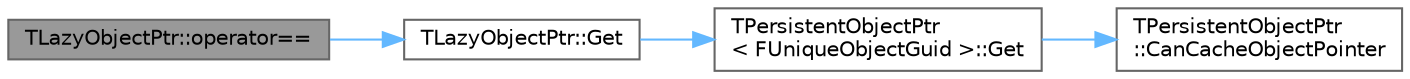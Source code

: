 digraph "TLazyObjectPtr::operator=="
{
 // INTERACTIVE_SVG=YES
 // LATEX_PDF_SIZE
  bgcolor="transparent";
  edge [fontname=Helvetica,fontsize=10,labelfontname=Helvetica,labelfontsize=10];
  node [fontname=Helvetica,fontsize=10,shape=box,height=0.2,width=0.4];
  rankdir="LR";
  Node1 [id="Node000001",label="TLazyObjectPtr::operator==",height=0.2,width=0.4,color="gray40", fillcolor="grey60", style="filled", fontcolor="black",tooltip="Compare for equality with a raw pointer."];
  Node1 -> Node2 [id="edge1_Node000001_Node000002",color="steelblue1",style="solid",tooltip=" "];
  Node2 [id="Node000002",label="TLazyObjectPtr::Get",height=0.2,width=0.4,color="grey40", fillcolor="white", style="filled",URL="$d5/d73/structTLazyObjectPtr.html#abaaa5a8fdd749cfa16abc233c50ece44",tooltip="Dereference the lazy pointer."];
  Node2 -> Node3 [id="edge2_Node000002_Node000003",color="steelblue1",style="solid",tooltip=" "];
  Node3 [id="Node000003",label="TPersistentObjectPtr\l\< FUniqueObjectGuid \>::Get",height=0.2,width=0.4,color="grey40", fillcolor="white", style="filled",URL="$d5/dce/structTPersistentObjectPtr.html#aef3fc647518b35f9553fde5f9de654fb",tooltip=" "];
  Node3 -> Node4 [id="edge3_Node000003_Node000004",color="steelblue1",style="solid",tooltip=" "];
  Node4 [id="Node000004",label="TPersistentObjectPtr\l::CanCacheObjectPointer",height=0.2,width=0.4,color="grey40", fillcolor="white", style="filled",URL="$d5/dce/structTPersistentObjectPtr.html#a1ce8d3ac9058ba8acf5f6350139e7333",tooltip=" "];
}
